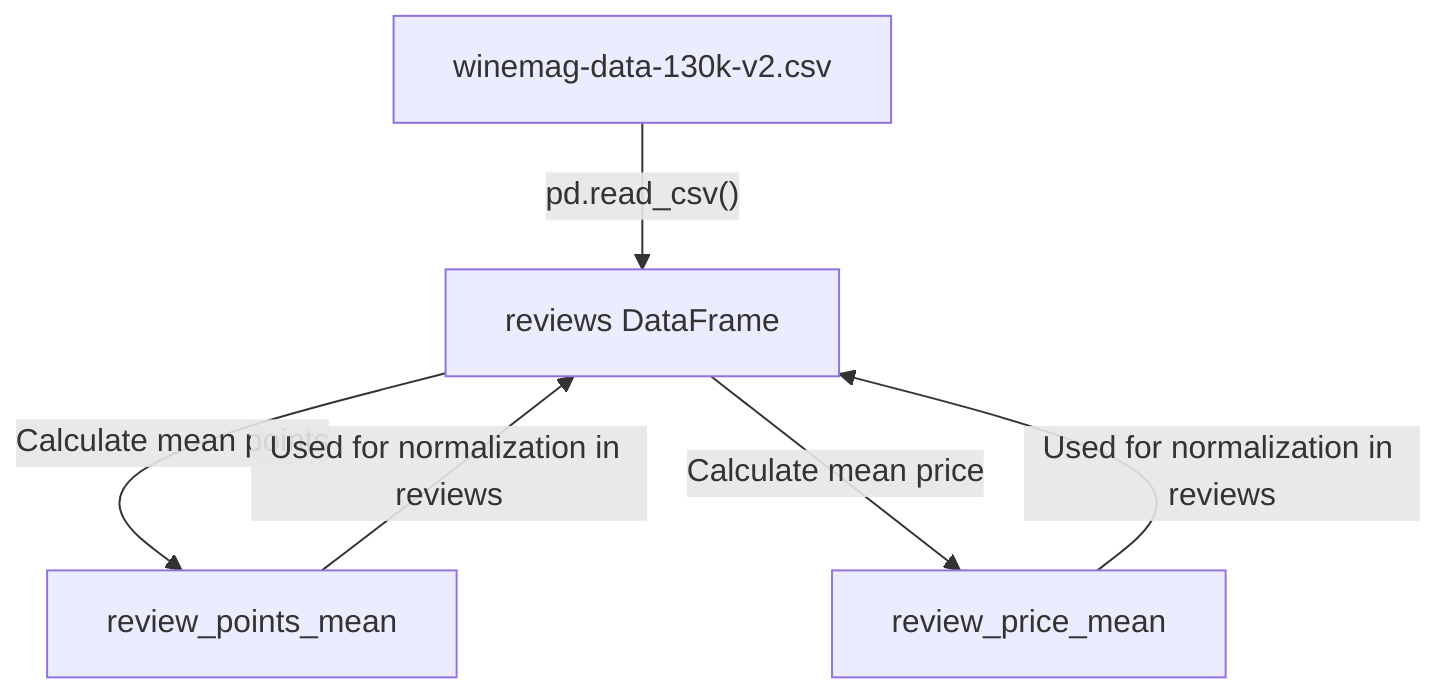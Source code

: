 graph TD;
A["winemag-data-130k-v2.csv"]
B["reviews DataFrame"]
C["review_points_mean"]
D["review_price_mean"]

A -->|"pd.read_csv()"| B
B -->|"Calculate mean points"| C
B -->|"Calculate mean price"| D
C -->|"Used for normalization in reviews"| B
D -->|"Used for normalization in reviews"| B

click A href "#" "Contains wine reviews, including ratings, prices, taster names, and geographical information."
click B href "#" "A DataFrame that holds the wine reviews data imported from the CSV file."
click C href "#" "Mean value of the wine points (ratings) used for normalization."
click D href "#" "Mean value of the wine prices used for normalization."